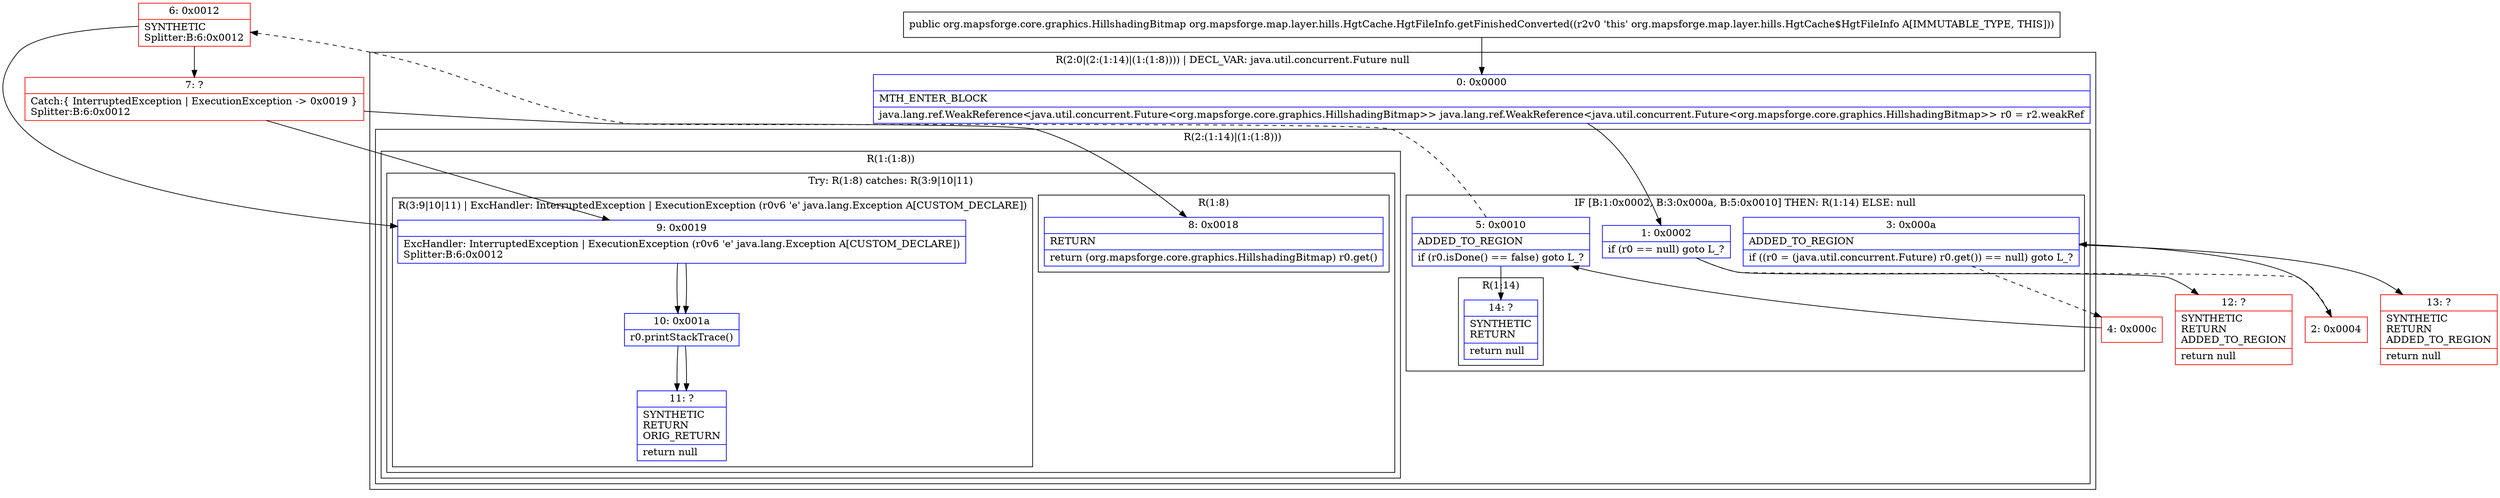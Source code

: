 digraph "CFG fororg.mapsforge.map.layer.hills.HgtCache.HgtFileInfo.getFinishedConverted()Lorg\/mapsforge\/core\/graphics\/HillshadingBitmap;" {
subgraph cluster_Region_65898592 {
label = "R(2:0|(2:(1:14)|(1:(1:8)))) | DECL_VAR: java.util.concurrent.Future null\l";
node [shape=record,color=blue];
Node_0 [shape=record,label="{0\:\ 0x0000|MTH_ENTER_BLOCK\l|java.lang.ref.WeakReference\<java.util.concurrent.Future\<org.mapsforge.core.graphics.HillshadingBitmap\>\> java.lang.ref.WeakReference\<java.util.concurrent.Future\<org.mapsforge.core.graphics.HillshadingBitmap\>\> r0 = r2.weakRef\l}"];
subgraph cluster_Region_1924711586 {
label = "R(2:(1:14)|(1:(1:8)))";
node [shape=record,color=blue];
subgraph cluster_IfRegion_88525289 {
label = "IF [B:1:0x0002, B:3:0x000a, B:5:0x0010] THEN: R(1:14) ELSE: null";
node [shape=record,color=blue];
Node_1 [shape=record,label="{1\:\ 0x0002|if (r0 == null) goto L_?\l}"];
Node_3 [shape=record,label="{3\:\ 0x000a|ADDED_TO_REGION\l|if ((r0 = (java.util.concurrent.Future) r0.get()) == null) goto L_?\l}"];
Node_5 [shape=record,label="{5\:\ 0x0010|ADDED_TO_REGION\l|if (r0.isDone() == false) goto L_?\l}"];
subgraph cluster_Region_835678755 {
label = "R(1:14)";
node [shape=record,color=blue];
Node_14 [shape=record,label="{14\:\ ?|SYNTHETIC\lRETURN\l|return null\l}"];
}
}
subgraph cluster_Region_1302049483 {
label = "R(1:(1:8))";
node [shape=record,color=blue];
subgraph cluster_TryCatchRegion_1434387782 {
label = "Try: R(1:8) catches: R(3:9|10|11)";
node [shape=record,color=blue];
subgraph cluster_Region_1633044127 {
label = "R(1:8)";
node [shape=record,color=blue];
Node_8 [shape=record,label="{8\:\ 0x0018|RETURN\l|return (org.mapsforge.core.graphics.HillshadingBitmap) r0.get()\l}"];
}
subgraph cluster_Region_734162684 {
label = "R(3:9|10|11) | ExcHandler: InterruptedException \| ExecutionException (r0v6 'e' java.lang.Exception A[CUSTOM_DECLARE])\l";
node [shape=record,color=blue];
Node_9 [shape=record,label="{9\:\ 0x0019|ExcHandler: InterruptedException \| ExecutionException (r0v6 'e' java.lang.Exception A[CUSTOM_DECLARE])\lSplitter:B:6:0x0012\l}"];
Node_10 [shape=record,label="{10\:\ 0x001a|r0.printStackTrace()\l}"];
Node_11 [shape=record,label="{11\:\ ?|SYNTHETIC\lRETURN\lORIG_RETURN\l|return null\l}"];
}
}
}
}
}
subgraph cluster_Region_734162684 {
label = "R(3:9|10|11) | ExcHandler: InterruptedException \| ExecutionException (r0v6 'e' java.lang.Exception A[CUSTOM_DECLARE])\l";
node [shape=record,color=blue];
Node_9 [shape=record,label="{9\:\ 0x0019|ExcHandler: InterruptedException \| ExecutionException (r0v6 'e' java.lang.Exception A[CUSTOM_DECLARE])\lSplitter:B:6:0x0012\l}"];
Node_10 [shape=record,label="{10\:\ 0x001a|r0.printStackTrace()\l}"];
Node_11 [shape=record,label="{11\:\ ?|SYNTHETIC\lRETURN\lORIG_RETURN\l|return null\l}"];
}
Node_2 [shape=record,color=red,label="{2\:\ 0x0004}"];
Node_4 [shape=record,color=red,label="{4\:\ 0x000c}"];
Node_6 [shape=record,color=red,label="{6\:\ 0x0012|SYNTHETIC\lSplitter:B:6:0x0012\l}"];
Node_7 [shape=record,color=red,label="{7\:\ ?|Catch:\{ InterruptedException \| ExecutionException \-\> 0x0019 \}\lSplitter:B:6:0x0012\l}"];
Node_12 [shape=record,color=red,label="{12\:\ ?|SYNTHETIC\lRETURN\lADDED_TO_REGION\l|return null\l}"];
Node_13 [shape=record,color=red,label="{13\:\ ?|SYNTHETIC\lRETURN\lADDED_TO_REGION\l|return null\l}"];
MethodNode[shape=record,label="{public org.mapsforge.core.graphics.HillshadingBitmap org.mapsforge.map.layer.hills.HgtCache.HgtFileInfo.getFinishedConverted((r2v0 'this' org.mapsforge.map.layer.hills.HgtCache$HgtFileInfo A[IMMUTABLE_TYPE, THIS])) }"];
MethodNode -> Node_0;
Node_0 -> Node_1;
Node_1 -> Node_2[style=dashed];
Node_1 -> Node_12;
Node_3 -> Node_4[style=dashed];
Node_3 -> Node_13;
Node_5 -> Node_6[style=dashed];
Node_5 -> Node_14;
Node_9 -> Node_10;
Node_10 -> Node_11;
Node_9 -> Node_10;
Node_10 -> Node_11;
Node_2 -> Node_3;
Node_4 -> Node_5;
Node_6 -> Node_7;
Node_6 -> Node_9;
Node_7 -> Node_8;
Node_7 -> Node_9;
}

